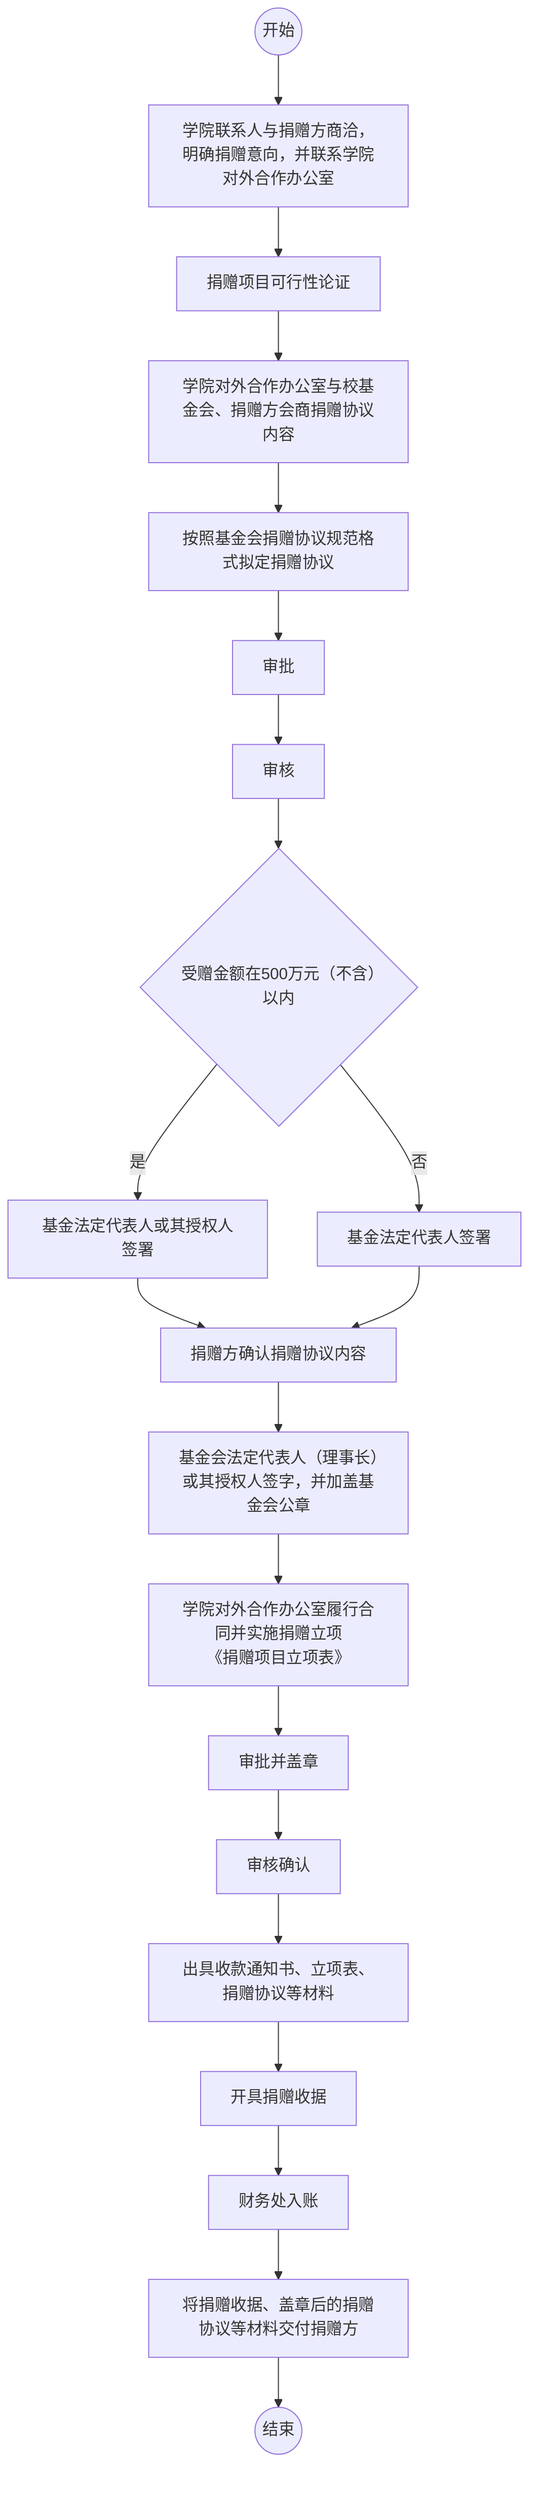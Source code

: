 flowchart TD
    Start((开始))
    A1[学院联系人与捐赠方商洽，明确捐赠意向，并联系学院对外合作办公室]
    A2[捐赠项目可行性论证]
    A3[学院对外合作办公室与校基金会、捐赠方会商捐赠协议内容]
    A4[按照基金会捐赠协议规范格式拟定捐赠协议]
    A5[审批]
    A6[审核]
    A7{受赠金额在500万元（不含）以内}
    A8[基金法定代表人或其授权人签署]
    A9[基金法定代表人签署]
    A10[捐赠方确认捐赠协议内容]
    A11[基金会法定代表人（理事长）或其授权人签字，并加盖基金会公章]
    A12[学院对外合作办公室履行合同并实施捐赠立项<br>《捐赠项目立项表》]
    A13[审批并盖章]
    A14[审核确认]
    A15[出具收款通知书、立项表、捐赠协议等材料]
    A16[开具捐赠收据]
    A17[财务处入账]
    A18[将捐赠收据、盖章后的捐赠协议等材料交付捐赠方]
    End((结束))

    Start --> A1
    A1 --> A2
    A2 --> A3
    A3 --> A4
    A4 --> A5
    A5 --> A6
    A6 --> A7
    A7 -- 是 --> A8
    A7 -- 否 --> A9
    A8 --> A10
    A9 --> A10
    A10 --> A11
    A11 --> A12
    A12 --> A13
    A13 --> A14
    A14 --> A15
    A15 --> A16
    A16 --> A17
    A17 --> A18
    A18 --> End